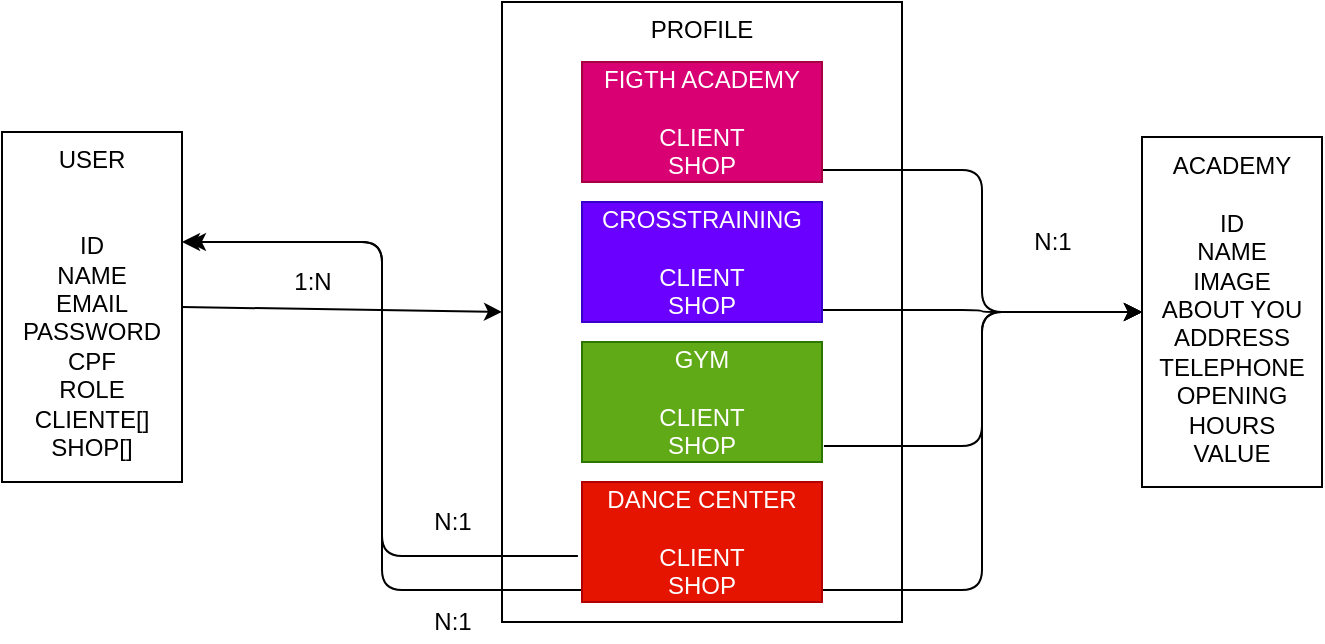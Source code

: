 <mxfile>
    <diagram id="m1aBNfaLXZ6IVHRmzDTM" name="Página-1">
        <mxGraphModel dx="1054" dy="597" grid="1" gridSize="10" guides="1" tooltips="1" connect="1" arrows="1" fold="1" page="1" pageScale="1" pageWidth="827" pageHeight="1169" math="0" shadow="0">
            <root>
                <mxCell id="0"/>
                <mxCell id="1" parent="0"/>
                <mxCell id="7" value="PROFILE" style="rounded=0;whiteSpace=wrap;html=1;fillColor=default;verticalAlign=top;" vertex="1" parent="1">
                    <mxGeometry x="290" y="130" width="200" height="310" as="geometry"/>
                </mxCell>
                <mxCell id="11" style="edgeStyle=none;html=1;exitX=1;exitY=0.5;exitDx=0;exitDy=0;entryX=0;entryY=0.5;entryDx=0;entryDy=0;" edge="1" parent="1" source="20" target="7">
                    <mxGeometry relative="1" as="geometry">
                        <mxPoint x="130" y="325" as="sourcePoint"/>
                    </mxGeometry>
                </mxCell>
                <mxCell id="28" style="edgeStyle=orthogonalEdgeStyle;rounded=1;html=1;fontColor=#FF0000;entryX=0;entryY=0.5;entryDx=0;entryDy=0;exitX=0.992;exitY=0.9;exitDx=0;exitDy=0;exitPerimeter=0;" edge="1" parent="1" source="6" target="25">
                    <mxGeometry relative="1" as="geometry">
                        <mxPoint x="610" y="280" as="targetPoint"/>
                        <mxPoint x="450" y="280" as="sourcePoint"/>
                    </mxGeometry>
                </mxCell>
                <mxCell id="6" value="CROSSTRAINING&lt;br&gt;&lt;br&gt;CLIENT&lt;br&gt;SHOP" style="rounded=0;whiteSpace=wrap;html=1;fillColor=#6a00ff;fontColor=#ffffff;strokeColor=#3700CC;" vertex="1" parent="1">
                    <mxGeometry x="330" y="230" width="120" height="60" as="geometry"/>
                </mxCell>
                <mxCell id="31" style="edgeStyle=orthogonalEdgeStyle;rounded=1;html=1;exitX=1;exitY=0.9;exitDx=0;exitDy=0;entryX=0;entryY=0.5;entryDx=0;entryDy=0;fontColor=#FF0000;exitPerimeter=0;" edge="1" parent="1" source="8" target="25">
                    <mxGeometry relative="1" as="geometry"/>
                </mxCell>
                <mxCell id="8" value="FIGTH ACADEMY&lt;br&gt;&lt;br&gt;CLIENT&lt;br&gt;SHOP" style="rounded=0;whiteSpace=wrap;html=1;fillColor=#d80073;fontColor=#ffffff;strokeColor=#A50040;" vertex="1" parent="1">
                    <mxGeometry x="330" y="160" width="120" height="60" as="geometry"/>
                </mxCell>
                <mxCell id="30" style="edgeStyle=orthogonalEdgeStyle;rounded=1;html=1;exitX=1.008;exitY=0.867;exitDx=0;exitDy=0;entryX=0;entryY=0.5;entryDx=0;entryDy=0;fontColor=#FF0000;exitPerimeter=0;" edge="1" parent="1" source="9" target="25">
                    <mxGeometry relative="1" as="geometry"/>
                </mxCell>
                <mxCell id="9" value="GYM&lt;br&gt;&lt;br&gt;CLIENT&lt;br&gt;SHOP" style="rounded=0;whiteSpace=wrap;html=1;fillColor=#60a917;fontColor=#ffffff;strokeColor=#2D7600;" vertex="1" parent="1">
                    <mxGeometry x="330" y="300" width="120" height="60" as="geometry"/>
                </mxCell>
                <mxCell id="32" style="edgeStyle=orthogonalEdgeStyle;rounded=1;html=1;exitX=0.992;exitY=0.9;exitDx=0;exitDy=0;entryX=0;entryY=0.5;entryDx=0;entryDy=0;fontColor=#FF0000;exitPerimeter=0;" edge="1" parent="1" source="10" target="25">
                    <mxGeometry relative="1" as="geometry"/>
                </mxCell>
                <mxCell id="35" style="edgeStyle=orthogonalEdgeStyle;rounded=1;html=1;exitX=0.017;exitY=0.9;exitDx=0;exitDy=0;fontColor=#FF0000;exitPerimeter=0;entryX=1;entryY=0.314;entryDx=0;entryDy=0;entryPerimeter=0;" edge="1" parent="1" source="10" target="20">
                    <mxGeometry relative="1" as="geometry">
                        <mxPoint x="130" y="240" as="targetPoint"/>
                    </mxGeometry>
                </mxCell>
                <mxCell id="36" style="edgeStyle=orthogonalEdgeStyle;rounded=1;html=1;exitX=-0.017;exitY=0.617;exitDx=0;exitDy=0;fontColor=#FF0000;exitPerimeter=0;entryX=1.033;entryY=0.314;entryDx=0;entryDy=0;entryPerimeter=0;" edge="1" parent="1" source="10" target="20">
                    <mxGeometry relative="1" as="geometry">
                        <mxPoint x="180" y="210" as="targetPoint"/>
                    </mxGeometry>
                </mxCell>
                <mxCell id="10" value="DANCE CENTER&lt;br&gt;&lt;br&gt;CLIENT&lt;br&gt;SHOP" style="rounded=0;whiteSpace=wrap;html=1;fillColor=#e51400;fontColor=#ffffff;strokeColor=#B20000;" vertex="1" parent="1">
                    <mxGeometry x="330" y="370" width="120" height="60" as="geometry"/>
                </mxCell>
                <mxCell id="12" value="1:N" style="text;html=1;align=center;verticalAlign=middle;resizable=0;points=[];autosize=1;strokeColor=none;fillColor=none;" vertex="1" parent="1">
                    <mxGeometry x="180" y="260" width="30" height="20" as="geometry"/>
                </mxCell>
                <mxCell id="18" value="N:1" style="text;html=1;align=center;verticalAlign=middle;resizable=0;points=[];autosize=1;" vertex="1" parent="1">
                    <mxGeometry x="550" y="240" width="30" height="20" as="geometry"/>
                </mxCell>
                <mxCell id="20" value="USER&lt;br&gt;&lt;br&gt;&lt;br&gt;ID&lt;br&gt;NAME&lt;br&gt;EMAIL&lt;br&gt;PASSWORD&lt;br&gt;CPF&lt;br&gt;ROLE&lt;br&gt;CLIENTE[]&lt;br&gt;SHOP[]&lt;br&gt;" style="rounded=0;whiteSpace=wrap;html=1;fillColor=default;verticalAlign=top;" vertex="1" parent="1">
                    <mxGeometry x="40" y="195" width="90" height="175" as="geometry"/>
                </mxCell>
                <mxCell id="25" value="ACADEMY&lt;br&gt;&lt;br&gt;ID&lt;br&gt;NAME&lt;br&gt;IMAGE&lt;br&gt;ABOUT YOU&lt;br&gt;ADDRESS&lt;br&gt;TELEPHONE&lt;br&gt;OPENING HOURS&lt;br&gt;VALUE" style="rounded=0;whiteSpace=wrap;html=1;fillColor=default;verticalAlign=top;" vertex="1" parent="1">
                    <mxGeometry x="610" y="197.5" width="90" height="175" as="geometry"/>
                </mxCell>
                <mxCell id="37" value="N:1" style="text;html=1;align=center;verticalAlign=middle;resizable=0;points=[];autosize=1;strokeColor=none;fillColor=none;" vertex="1" parent="1">
                    <mxGeometry x="250" y="380" width="30" height="20" as="geometry"/>
                </mxCell>
                <mxCell id="38" value="N:1" style="text;html=1;align=center;verticalAlign=middle;resizable=0;points=[];autosize=1;strokeColor=none;fillColor=none;" vertex="1" parent="1">
                    <mxGeometry x="250" y="430" width="30" height="20" as="geometry"/>
                </mxCell>
            </root>
        </mxGraphModel>
    </diagram>
</mxfile>